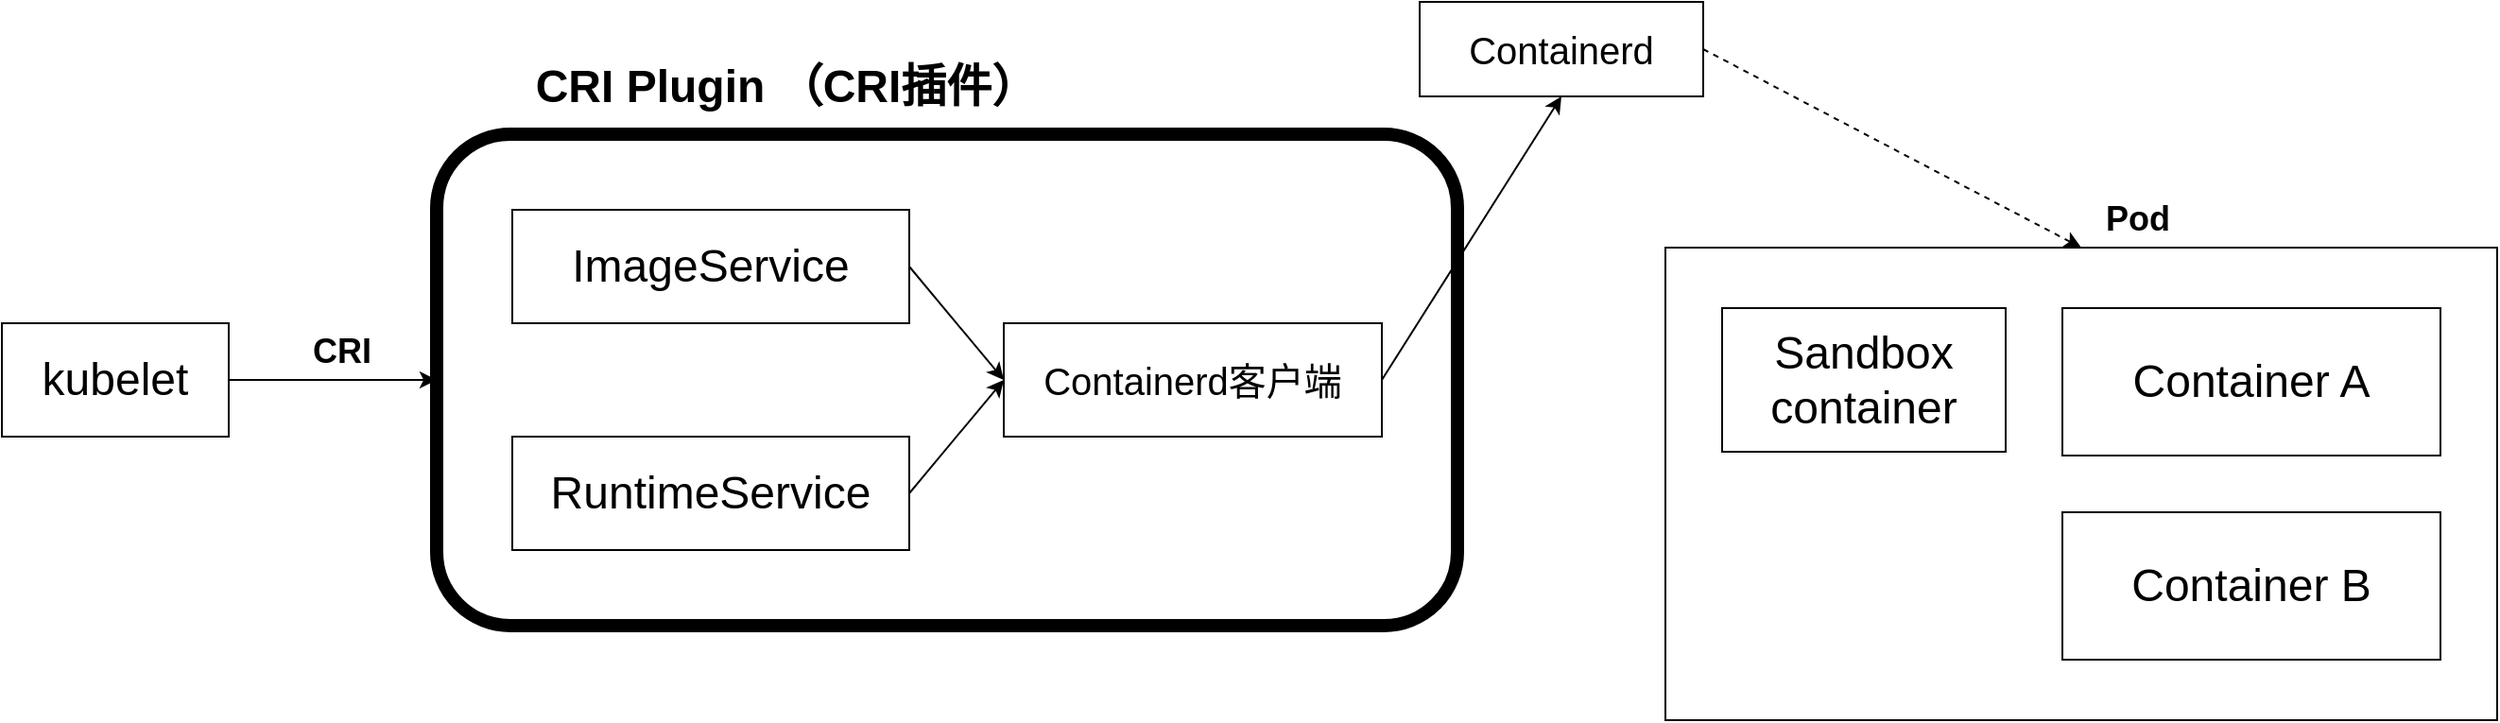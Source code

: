 <mxfile version="21.6.1" type="device">
  <diagram name="第 1 页" id="GMEDGVnT4auFIbcynJDy">
    <mxGraphModel dx="810" dy="469" grid="1" gridSize="10" guides="1" tooltips="1" connect="1" arrows="1" fold="1" page="1" pageScale="1" pageWidth="1169" pageHeight="827" math="0" shadow="0">
      <root>
        <mxCell id="0" />
        <mxCell id="1" parent="0" />
        <mxCell id="Nqc5JAiprE5s0K0d-alW-12" value="" style="edgeStyle=orthogonalEdgeStyle;rounded=0;orthogonalLoop=1;jettySize=auto;html=1;" edge="1" parent="1" source="3BBBz8C_2F_fi_N20nJm-2" target="3BBBz8C_2F_fi_N20nJm-3">
          <mxGeometry relative="1" as="geometry" />
        </mxCell>
        <mxCell id="3BBBz8C_2F_fi_N20nJm-2" value="kubelet" style="rounded=0;whiteSpace=wrap;html=1;fontSize=24;" parent="1" vertex="1">
          <mxGeometry x="90" y="320" width="120" height="60" as="geometry" />
        </mxCell>
        <mxCell id="3BBBz8C_2F_fi_N20nJm-3" value="" style="rounded=1;whiteSpace=wrap;html=1;fillColor=none;strokeWidth=7;" parent="1" vertex="1">
          <mxGeometry x="320" y="220" width="540" height="260" as="geometry" />
        </mxCell>
        <mxCell id="3BBBz8C_2F_fi_N20nJm-4" value="ImageService" style="rounded=0;whiteSpace=wrap;html=1;fontSize=24;" parent="1" vertex="1">
          <mxGeometry x="360" y="260" width="210" height="60" as="geometry" />
        </mxCell>
        <mxCell id="3BBBz8C_2F_fi_N20nJm-5" value="Containerd客户端" style="rounded=0;whiteSpace=wrap;html=1;fontSize=20;" parent="1" vertex="1">
          <mxGeometry x="620" y="320" width="200" height="60" as="geometry" />
        </mxCell>
        <mxCell id="3BBBz8C_2F_fi_N20nJm-12" value="&lt;font style=&quot;font-size: 18px;&quot;&gt;&lt;b&gt;CRI&lt;/b&gt;&lt;/font&gt;" style="text;html=1;strokeColor=none;fillColor=none;align=center;verticalAlign=middle;whiteSpace=wrap;rounded=0;fontSize=16;" parent="1" vertex="1">
          <mxGeometry x="240" y="320" width="60" height="30" as="geometry" />
        </mxCell>
        <mxCell id="Nqc5JAiprE5s0K0d-alW-1" value="RuntimeService" style="rounded=0;whiteSpace=wrap;html=1;fontSize=24;" vertex="1" parent="1">
          <mxGeometry x="360" y="380" width="210" height="60" as="geometry" />
        </mxCell>
        <mxCell id="Nqc5JAiprE5s0K0d-alW-3" value="" style="endArrow=classic;html=1;rounded=0;exitX=1;exitY=0.5;exitDx=0;exitDy=0;entryX=0;entryY=0.5;entryDx=0;entryDy=0;" edge="1" parent="1" source="3BBBz8C_2F_fi_N20nJm-4" target="3BBBz8C_2F_fi_N20nJm-5">
          <mxGeometry width="50" height="50" relative="1" as="geometry">
            <mxPoint x="570" y="250" as="sourcePoint" />
            <mxPoint x="620" y="200" as="targetPoint" />
          </mxGeometry>
        </mxCell>
        <mxCell id="Nqc5JAiprE5s0K0d-alW-4" value="" style="endArrow=classic;html=1;rounded=0;exitX=1;exitY=0.5;exitDx=0;exitDy=0;entryX=0;entryY=0.5;entryDx=0;entryDy=0;" edge="1" parent="1" source="Nqc5JAiprE5s0K0d-alW-1" target="3BBBz8C_2F_fi_N20nJm-5">
          <mxGeometry width="50" height="50" relative="1" as="geometry">
            <mxPoint x="600" y="410" as="sourcePoint" />
            <mxPoint x="650" y="470" as="targetPoint" />
          </mxGeometry>
        </mxCell>
        <mxCell id="Nqc5JAiprE5s0K0d-alW-5" value="&lt;font style=&quot;font-size: 20px;&quot;&gt;Containerd&lt;/font&gt;" style="rounded=0;whiteSpace=wrap;html=1;" vertex="1" parent="1">
          <mxGeometry x="840" y="150" width="150" height="50" as="geometry" />
        </mxCell>
        <mxCell id="Nqc5JAiprE5s0K0d-alW-6" value="" style="endArrow=classic;html=1;rounded=0;exitX=1;exitY=0.5;exitDx=0;exitDy=0;entryX=0.5;entryY=1;entryDx=0;entryDy=0;" edge="1" parent="1" source="3BBBz8C_2F_fi_N20nJm-5" target="Nqc5JAiprE5s0K0d-alW-5">
          <mxGeometry width="50" height="50" relative="1" as="geometry">
            <mxPoint x="860" y="350" as="sourcePoint" />
            <mxPoint x="910" y="300" as="targetPoint" />
          </mxGeometry>
        </mxCell>
        <mxCell id="Nqc5JAiprE5s0K0d-alW-7" value="" style="rounded=0;whiteSpace=wrap;html=1;fillColor=none;" vertex="1" parent="1">
          <mxGeometry x="970" y="280" width="440" height="250" as="geometry" />
        </mxCell>
        <mxCell id="Nqc5JAiprE5s0K0d-alW-8" value="Sandbox&lt;br style=&quot;font-size: 24px;&quot;&gt;container" style="rounded=0;whiteSpace=wrap;html=1;fontSize=24;" vertex="1" parent="1">
          <mxGeometry x="1000" y="312" width="150" height="76" as="geometry" />
        </mxCell>
        <mxCell id="Nqc5JAiprE5s0K0d-alW-9" value="Container A" style="rounded=0;whiteSpace=wrap;html=1;fontSize=24;" vertex="1" parent="1">
          <mxGeometry x="1180" y="312" width="200" height="78" as="geometry" />
        </mxCell>
        <mxCell id="Nqc5JAiprE5s0K0d-alW-10" value="Container B" style="rounded=0;whiteSpace=wrap;html=1;fontSize=24;" vertex="1" parent="1">
          <mxGeometry x="1180" y="420" width="200" height="78" as="geometry" />
        </mxCell>
        <mxCell id="Nqc5JAiprE5s0K0d-alW-11" value="" style="endArrow=classic;html=1;rounded=0;exitX=1;exitY=0.5;exitDx=0;exitDy=0;entryX=0.5;entryY=0;entryDx=0;entryDy=0;dashed=1;" edge="1" parent="1" source="Nqc5JAiprE5s0K0d-alW-5" target="Nqc5JAiprE5s0K0d-alW-7">
          <mxGeometry width="50" height="50" relative="1" as="geometry">
            <mxPoint x="1050" y="200" as="sourcePoint" />
            <mxPoint x="1100" y="150" as="targetPoint" />
          </mxGeometry>
        </mxCell>
        <mxCell id="Nqc5JAiprE5s0K0d-alW-13" value="&lt;font style=&quot;font-size: 18px;&quot;&gt;&lt;b&gt;Pod&lt;/b&gt;&lt;/font&gt;" style="text;html=1;strokeColor=none;fillColor=none;align=center;verticalAlign=middle;whiteSpace=wrap;rounded=0;fontSize=16;" vertex="1" parent="1">
          <mxGeometry x="1190" y="250" width="60" height="30" as="geometry" />
        </mxCell>
        <mxCell id="Nqc5JAiprE5s0K0d-alW-14" value="&lt;font size=&quot;1&quot; style=&quot;&quot;&gt;&lt;b style=&quot;font-size: 24px;&quot;&gt;CRI Plugin （CRI插件）&lt;/b&gt;&lt;/font&gt;" style="text;html=1;strokeColor=none;fillColor=none;align=center;verticalAlign=middle;whiteSpace=wrap;rounded=0;fontSize=16;" vertex="1" parent="1">
          <mxGeometry x="360" y="180" width="290" height="30" as="geometry" />
        </mxCell>
      </root>
    </mxGraphModel>
  </diagram>
</mxfile>
